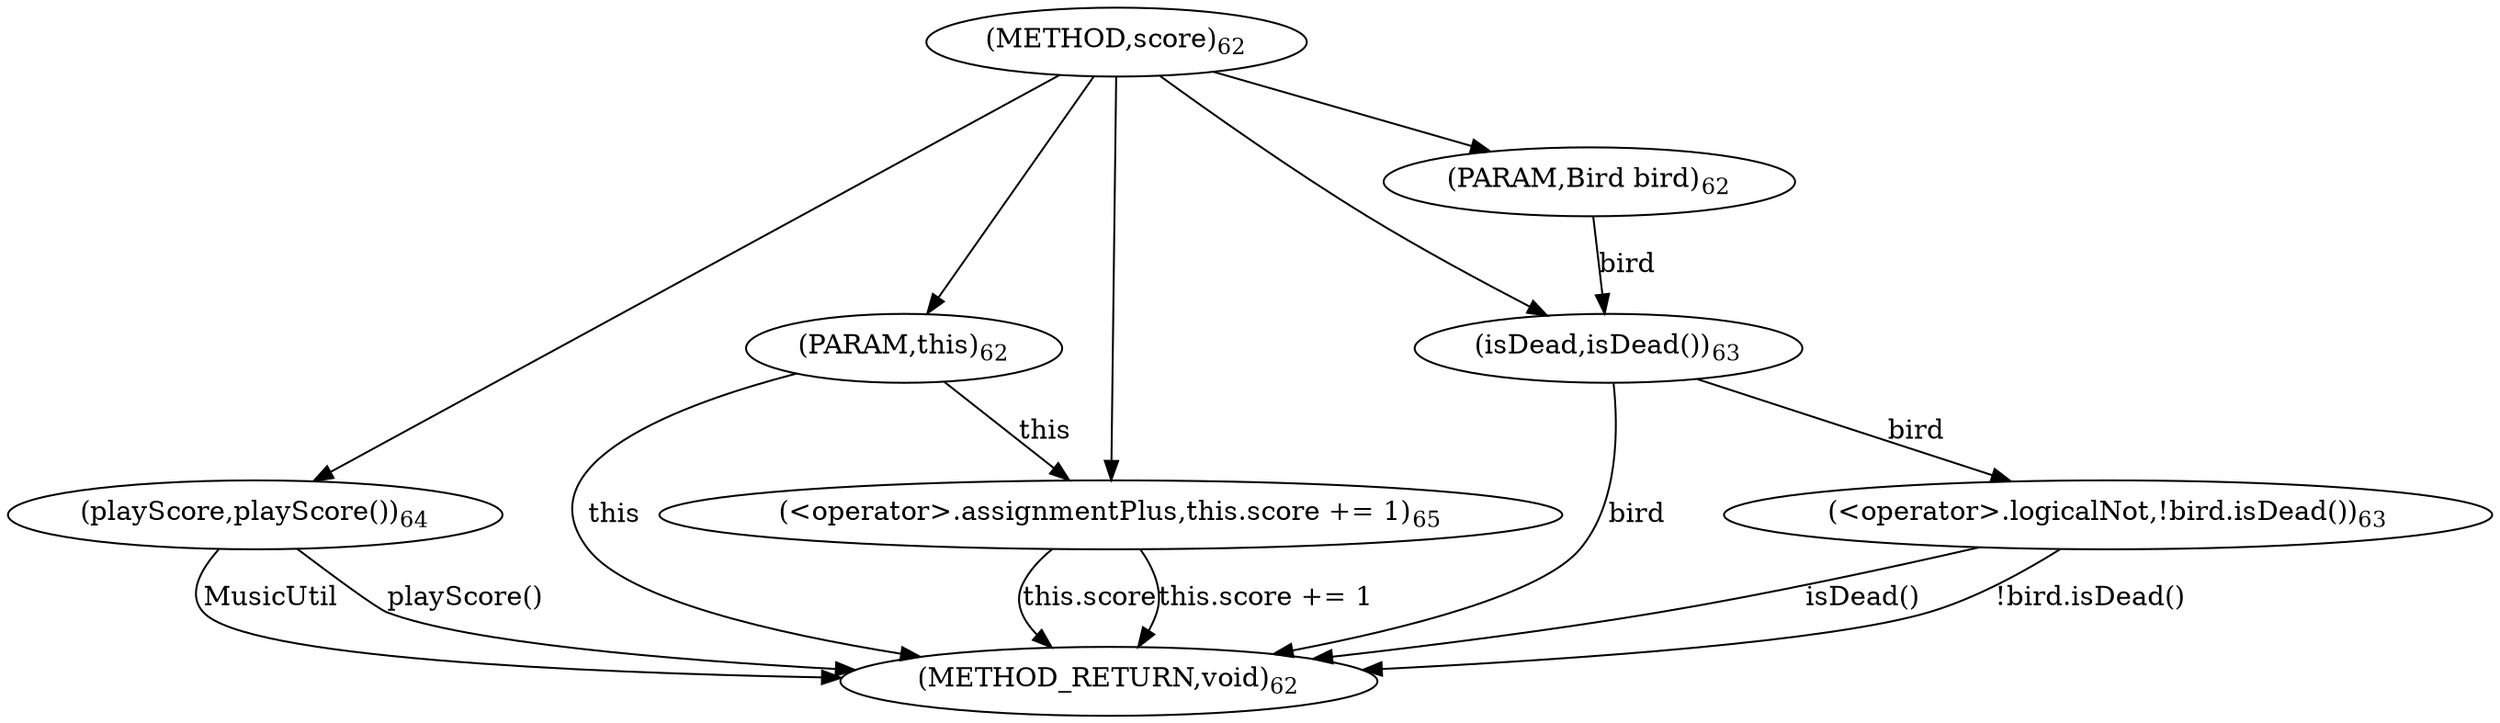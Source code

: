 digraph "score" {  
"193" [label = <(METHOD,score)<SUB>62</SUB>> ]
"211" [label = <(METHOD_RETURN,void)<SUB>62</SUB>> ]
"194" [label = <(PARAM,this)<SUB>62</SUB>> ]
"195" [label = <(PARAM,Bird bird)<SUB>62</SUB>> ]
"198" [label = <(&lt;operator&gt;.logicalNot,!bird.isDead())<SUB>63</SUB>> ]
"198" [label = <(&lt;operator&gt;.logicalNot,!bird.isDead())<SUB>63</SUB>> ]
"202" [label = <(playScore,playScore())<SUB>64</SUB>> ]
"204" [label = <(&lt;operator&gt;.assignmentPlus,this.score += 1)<SUB>65</SUB>> ]
"199" [label = <(isDead,isDead())<SUB>63</SUB>> ]
"202" [label = <(playScore,playScore())<SUB>64</SUB>> ]
"204" [label = <(&lt;operator&gt;.assignmentPlus,this.score += 1)<SUB>65</SUB>> ]
"204" [label = <(&lt;operator&gt;.assignmentPlus,this.score += 1)<SUB>65</SUB>> ]
  "194" -> "211"  [ label = "this"] 
  "199" -> "211"  [ label = "bird"] 
  "198" -> "211"  [ label = "isDead()"] 
  "198" -> "211"  [ label = "!bird.isDead()"] 
  "202" -> "211"  [ label = "playScore()"] 
  "204" -> "211"  [ label = "this.score"] 
  "204" -> "211"  [ label = "this.score += 1"] 
  "202" -> "211"  [ label = "MusicUtil"] 
  "193" -> "194" 
  "193" -> "195" 
  "199" -> "198"  [ label = "bird"] 
  "193" -> "204" 
  "195" -> "199"  [ label = "bird"] 
  "193" -> "199" 
  "193" -> "202" 
  "194" -> "204"  [ label = "this"] 
}
